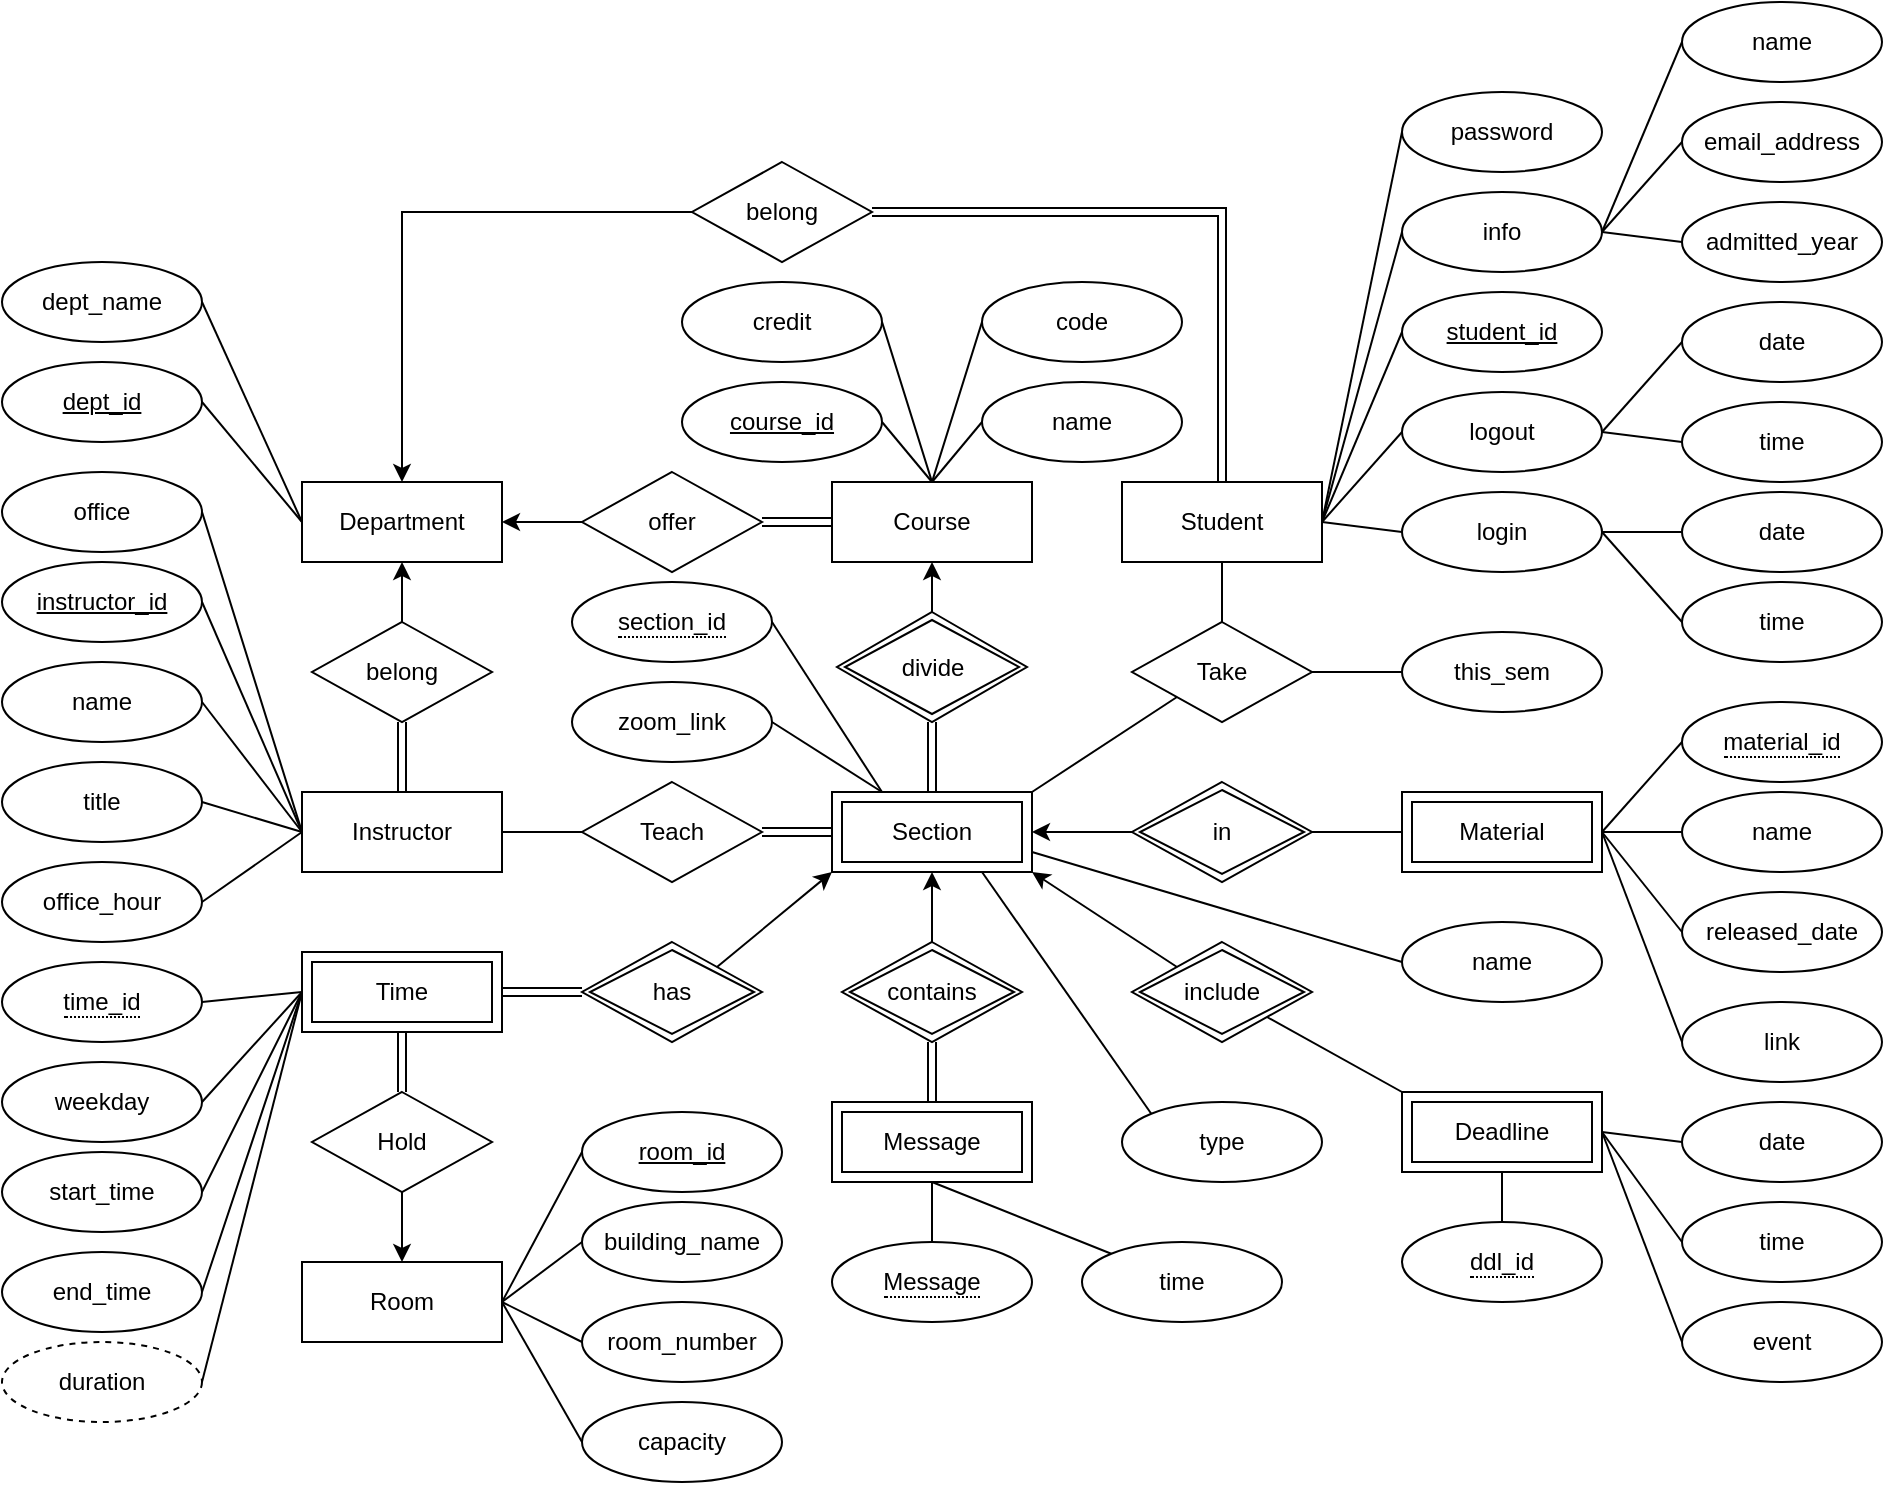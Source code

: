 <mxfile version="14.6.1" type="device"><diagram id="R2lEEEUBdFMjLlhIrx00" name="Page-1"><mxGraphModel dx="906" dy="629" grid="1" gridSize="10" guides="1" tooltips="1" connect="1" arrows="1" fold="1" page="1" pageScale="1" pageWidth="1100" pageHeight="850" math="0" shadow="0" extFonts="Permanent Marker^https://fonts.googleapis.com/css?family=Permanent+Marker"><root><mxCell id="0"/><mxCell id="1" parent="0"/><mxCell id="7MysVEelJcRBZFn762cm-53" style="edgeStyle=orthogonalEdgeStyle;rounded=0;orthogonalLoop=1;jettySize=auto;html=1;exitX=0.5;exitY=1;exitDx=0;exitDy=0;entryX=0.5;entryY=0;entryDx=0;entryDy=0;endArrow=none;endFill=0;" parent="1" source="7MysVEelJcRBZFn762cm-15" target="7MysVEelJcRBZFn762cm-19" edge="1"><mxGeometry relative="1" as="geometry"/></mxCell><mxCell id="7MysVEelJcRBZFn762cm-70" style="edgeStyle=none;rounded=0;orthogonalLoop=1;jettySize=auto;html=1;exitX=1;exitY=0.5;exitDx=0;exitDy=0;entryX=0;entryY=0.5;entryDx=0;entryDy=0;startArrow=none;startFill=0;endArrow=none;endFill=0;" parent="1" source="7MysVEelJcRBZFn762cm-15" target="7MysVEelJcRBZFn762cm-64" edge="1"><mxGeometry relative="1" as="geometry"/></mxCell><mxCell id="7MysVEelJcRBZFn762cm-71" style="edgeStyle=none;rounded=0;orthogonalLoop=1;jettySize=auto;html=1;exitX=1;exitY=0.5;exitDx=0;exitDy=0;entryX=0;entryY=0.5;entryDx=0;entryDy=0;startArrow=none;startFill=0;endArrow=none;endFill=0;" parent="1" source="7MysVEelJcRBZFn762cm-15" target="7MysVEelJcRBZFn762cm-17" edge="1"><mxGeometry relative="1" as="geometry"/></mxCell><mxCell id="7MysVEelJcRBZFn762cm-72" style="edgeStyle=none;rounded=0;orthogonalLoop=1;jettySize=auto;html=1;exitX=1;exitY=0.5;exitDx=0;exitDy=0;entryX=0;entryY=0.5;entryDx=0;entryDy=0;startArrow=none;startFill=0;endArrow=none;endFill=0;" parent="1" source="7MysVEelJcRBZFn762cm-15" target="7MysVEelJcRBZFn762cm-18" edge="1"><mxGeometry relative="1" as="geometry"/></mxCell><mxCell id="toVMQNzatTUNZnpFQqYr-51" style="edgeStyle=orthogonalEdgeStyle;shape=link;rounded=0;orthogonalLoop=1;jettySize=auto;html=1;exitX=0.5;exitY=0;exitDx=0;exitDy=0;entryX=1;entryY=0.5;entryDx=0;entryDy=0;startArrow=none;startFill=0;endArrow=none;endFill=0;" parent="1" source="7MysVEelJcRBZFn762cm-15" target="toVMQNzatTUNZnpFQqYr-50" edge="1"><mxGeometry relative="1" as="geometry"/></mxCell><mxCell id="5e4cyXXRu63zVLdQ4obo-5" style="edgeStyle=none;rounded=0;orthogonalLoop=1;jettySize=auto;html=1;exitX=1;exitY=0.5;exitDx=0;exitDy=0;entryX=0;entryY=0.5;entryDx=0;entryDy=0;endArrow=none;endFill=0;" parent="1" source="7MysVEelJcRBZFn762cm-15" target="5e4cyXXRu63zVLdQ4obo-4" edge="1"><mxGeometry relative="1" as="geometry"/></mxCell><mxCell id="7MysVEelJcRBZFn762cm-15" value="Student" style="whiteSpace=wrap;html=1;align=center;" parent="1" vertex="1"><mxGeometry x="630" y="280" width="100" height="40" as="geometry"/></mxCell><mxCell id="7MysVEelJcRBZFn762cm-68" style="edgeStyle=none;rounded=0;orthogonalLoop=1;jettySize=auto;html=1;exitX=0;exitY=0.5;exitDx=0;exitDy=0;entryX=1;entryY=0.5;entryDx=0;entryDy=0;startArrow=none;startFill=0;endArrow=none;endFill=0;" parent="1" source="7MysVEelJcRBZFn762cm-16" target="7MysVEelJcRBZFn762cm-15" edge="1"><mxGeometry relative="1" as="geometry"/></mxCell><mxCell id="7MysVEelJcRBZFn762cm-16" value="student_id" style="ellipse;whiteSpace=wrap;html=1;align=center;fontStyle=4;" parent="1" vertex="1"><mxGeometry x="770" y="185" width="100" height="40" as="geometry"/></mxCell><mxCell id="iEOnv2EW130FYtd6T5oT-13" style="edgeStyle=none;rounded=0;orthogonalLoop=1;jettySize=auto;html=1;exitX=1;exitY=0.5;exitDx=0;exitDy=0;entryX=0;entryY=0.5;entryDx=0;entryDy=0;startArrow=none;startFill=0;endArrow=none;endFill=0;" parent="1" source="7MysVEelJcRBZFn762cm-17" target="iEOnv2EW130FYtd6T5oT-10" edge="1"><mxGeometry relative="1" as="geometry"/></mxCell><mxCell id="7MysVEelJcRBZFn762cm-17" value="logout" style="ellipse;whiteSpace=wrap;html=1;align=center;" parent="1" vertex="1"><mxGeometry x="770" y="235" width="100" height="40" as="geometry"/></mxCell><mxCell id="iEOnv2EW130FYtd6T5oT-18" style="edgeStyle=none;rounded=0;orthogonalLoop=1;jettySize=auto;html=1;exitX=1;exitY=0.5;exitDx=0;exitDy=0;entryX=0;entryY=0.5;entryDx=0;entryDy=0;startArrow=none;startFill=0;endArrow=none;endFill=0;" parent="1" source="7MysVEelJcRBZFn762cm-18" target="iEOnv2EW130FYtd6T5oT-15" edge="1"><mxGeometry relative="1" as="geometry"/></mxCell><mxCell id="7MysVEelJcRBZFn762cm-18" value="login" style="ellipse;whiteSpace=wrap;html=1;align=center;" parent="1" vertex="1"><mxGeometry x="770" y="285" width="100" height="40" as="geometry"/></mxCell><mxCell id="7MysVEelJcRBZFn762cm-54" style="rounded=0;orthogonalLoop=1;jettySize=auto;html=1;exitX=0;exitY=1;exitDx=0;exitDy=0;entryX=1;entryY=0;entryDx=0;entryDy=0;endArrow=none;endFill=0;" parent="1" source="7MysVEelJcRBZFn762cm-19" target="7MysVEelJcRBZFn762cm-22" edge="1"><mxGeometry relative="1" as="geometry"/></mxCell><mxCell id="OVSl1qCVqjzk5cviT7HF-8" style="edgeStyle=none;rounded=0;orthogonalLoop=1;jettySize=auto;html=1;exitX=1;exitY=0.5;exitDx=0;exitDy=0;entryX=0;entryY=0.5;entryDx=0;entryDy=0;endArrow=none;endFill=0;" parent="1" source="7MysVEelJcRBZFn762cm-19" target="OVSl1qCVqjzk5cviT7HF-6" edge="1"><mxGeometry relative="1" as="geometry"/></mxCell><mxCell id="7MysVEelJcRBZFn762cm-19" value="Take" style="shape=rhombus;perimeter=rhombusPerimeter;whiteSpace=wrap;html=1;align=center;" parent="1" vertex="1"><mxGeometry x="635" y="350" width="90" height="50" as="geometry"/></mxCell><mxCell id="toVMQNzatTUNZnpFQqYr-39" style="edgeStyle=none;rounded=0;orthogonalLoop=1;jettySize=auto;html=1;exitX=0;exitY=0.5;exitDx=0;exitDy=0;entryX=1;entryY=0.5;entryDx=0;entryDy=0;startArrow=none;startFill=0;endArrow=none;endFill=0;" parent="1" source="7MysVEelJcRBZFn762cm-20" target="7MysVEelJcRBZFn762cm-21" edge="1"><mxGeometry relative="1" as="geometry"/></mxCell><mxCell id="7MysVEelJcRBZFn762cm-20" value="Teach" style="shape=rhombus;perimeter=rhombusPerimeter;whiteSpace=wrap;html=1;align=center;" parent="1" vertex="1"><mxGeometry x="360" y="430" width="90" height="50" as="geometry"/></mxCell><mxCell id="7MysVEelJcRBZFn762cm-147" style="edgeStyle=none;rounded=0;orthogonalLoop=1;jettySize=auto;html=1;exitX=0;exitY=0.5;exitDx=0;exitDy=0;entryX=1;entryY=0.5;entryDx=0;entryDy=0;startArrow=none;startFill=0;endArrow=none;endFill=0;" parent="1" source="7MysVEelJcRBZFn762cm-21" target="7MysVEelJcRBZFn762cm-133" edge="1"><mxGeometry relative="1" as="geometry"/></mxCell><mxCell id="7MysVEelJcRBZFn762cm-148" style="edgeStyle=none;rounded=0;orthogonalLoop=1;jettySize=auto;html=1;exitX=0;exitY=0.5;exitDx=0;exitDy=0;entryX=1;entryY=0.5;entryDx=0;entryDy=0;startArrow=none;startFill=0;endArrow=none;endFill=0;" parent="1" source="7MysVEelJcRBZFn762cm-21" target="7MysVEelJcRBZFn762cm-134" edge="1"><mxGeometry relative="1" as="geometry"/></mxCell><mxCell id="toVMQNzatTUNZnpFQqYr-11" style="edgeStyle=none;rounded=0;orthogonalLoop=1;jettySize=auto;html=1;exitX=0;exitY=0.5;exitDx=0;exitDy=0;entryX=1;entryY=0.5;entryDx=0;entryDy=0;endArrow=none;endFill=0;" parent="1" source="7MysVEelJcRBZFn762cm-21" target="toVMQNzatTUNZnpFQqYr-2" edge="1"><mxGeometry relative="1" as="geometry"/></mxCell><mxCell id="toVMQNzatTUNZnpFQqYr-47" style="edgeStyle=none;rounded=0;orthogonalLoop=1;jettySize=auto;html=1;exitX=0.5;exitY=0;exitDx=0;exitDy=0;entryX=0.5;entryY=1;entryDx=0;entryDy=0;startArrow=none;startFill=0;endArrow=none;endFill=0;shape=link;" parent="1" source="7MysVEelJcRBZFn762cm-21" target="toVMQNzatTUNZnpFQqYr-45" edge="1"><mxGeometry relative="1" as="geometry"/></mxCell><mxCell id="7MysVEelJcRBZFn762cm-21" value="Instructor" style="whiteSpace=wrap;html=1;align=center;" parent="1" vertex="1"><mxGeometry x="220" y="435" width="100" height="40" as="geometry"/></mxCell><mxCell id="7MysVEelJcRBZFn762cm-159" style="edgeStyle=none;rounded=0;orthogonalLoop=1;jettySize=auto;html=1;exitX=1;exitY=0.5;exitDx=0;exitDy=0;entryX=0;entryY=0.5;entryDx=0;entryDy=0;startArrow=classic;startFill=1;endArrow=none;endFill=0;" parent="1" source="7MysVEelJcRBZFn762cm-22" target="7MysVEelJcRBZFn762cm-87" edge="1"><mxGeometry relative="1" as="geometry"/></mxCell><mxCell id="toVMQNzatTUNZnpFQqYr-38" style="edgeStyle=none;rounded=0;orthogonalLoop=1;jettySize=auto;html=1;exitX=0;exitY=0.5;exitDx=0;exitDy=0;entryX=1;entryY=0.5;entryDx=0;entryDy=0;startArrow=none;startFill=0;endArrow=none;endFill=0;shape=link;" parent="1" source="7MysVEelJcRBZFn762cm-22" target="7MysVEelJcRBZFn762cm-20" edge="1"><mxGeometry relative="1" as="geometry"/></mxCell><mxCell id="iEOnv2EW130FYtd6T5oT-4" style="rounded=0;orthogonalLoop=1;jettySize=auto;html=1;exitX=1;exitY=1;exitDx=0;exitDy=0;entryX=0;entryY=0;entryDx=0;entryDy=0;startArrow=classic;startFill=1;endArrow=none;endFill=0;" parent="1" source="7MysVEelJcRBZFn762cm-22" target="iEOnv2EW130FYtd6T5oT-2" edge="1"><mxGeometry relative="1" as="geometry"/></mxCell><mxCell id="iEOnv2EW130FYtd6T5oT-6" style="edgeStyle=none;rounded=0;orthogonalLoop=1;jettySize=auto;html=1;exitX=0.75;exitY=1;exitDx=0;exitDy=0;entryX=0;entryY=0;entryDx=0;entryDy=0;startArrow=none;startFill=0;endArrow=none;endFill=0;" parent="1" source="7MysVEelJcRBZFn762cm-22" target="7MysVEelJcRBZFn762cm-176" edge="1"><mxGeometry relative="1" as="geometry"/></mxCell><mxCell id="iEOnv2EW130FYtd6T5oT-7" style="edgeStyle=none;rounded=0;orthogonalLoop=1;jettySize=auto;html=1;exitX=0.25;exitY=0;exitDx=0;exitDy=0;entryX=1;entryY=0.5;entryDx=0;entryDy=0;startArrow=none;startFill=0;endArrow=none;endFill=0;" parent="1" source="7MysVEelJcRBZFn762cm-22" target="toVMQNzatTUNZnpFQqYr-16" edge="1"><mxGeometry relative="1" as="geometry"/></mxCell><mxCell id="iEOnv2EW130FYtd6T5oT-8" style="edgeStyle=none;rounded=0;orthogonalLoop=1;jettySize=auto;html=1;exitX=0.25;exitY=0;exitDx=0;exitDy=0;entryX=1;entryY=0.5;entryDx=0;entryDy=0;startArrow=none;startFill=0;endArrow=none;endFill=0;" parent="1" source="7MysVEelJcRBZFn762cm-22" target="7MysVEelJcRBZFn762cm-168" edge="1"><mxGeometry relative="1" as="geometry"/></mxCell><mxCell id="duxMtH57XefehYTwig_s-2" style="rounded=0;orthogonalLoop=1;jettySize=auto;html=1;exitX=1;exitY=0.75;exitDx=0;exitDy=0;entryX=0;entryY=0.5;entryDx=0;entryDy=0;endArrow=none;endFill=0;" edge="1" parent="1" source="7MysVEelJcRBZFn762cm-22" target="duxMtH57XefehYTwig_s-1"><mxGeometry relative="1" as="geometry"/></mxCell><mxCell id="7MysVEelJcRBZFn762cm-22" value="Section" style="shape=ext;margin=3;double=1;whiteSpace=wrap;html=1;align=center;" parent="1" vertex="1"><mxGeometry x="485" y="435" width="100" height="40" as="geometry"/></mxCell><mxCell id="toVMQNzatTUNZnpFQqYr-29" style="edgeStyle=none;rounded=0;orthogonalLoop=1;jettySize=auto;html=1;exitX=0.5;exitY=1;exitDx=0;exitDy=0;entryX=0.5;entryY=0;entryDx=0;entryDy=0;startArrow=none;startFill=0;endArrow=classic;endFill=1;" parent="1" source="7MysVEelJcRBZFn762cm-26" target="7MysVEelJcRBZFn762cm-28" edge="1"><mxGeometry relative="1" as="geometry"/></mxCell><mxCell id="7MysVEelJcRBZFn762cm-26" value="Hold" style="shape=rhombus;perimeter=rhombusPerimeter;whiteSpace=wrap;html=1;align=center;" parent="1" vertex="1"><mxGeometry x="225" y="585" width="90" height="50" as="geometry"/></mxCell><mxCell id="toVMQNzatTUNZnpFQqYr-61" style="edgeStyle=none;rounded=0;orthogonalLoop=1;jettySize=auto;html=1;exitX=1;exitY=0.5;exitDx=0;exitDy=0;entryX=0;entryY=0.5;entryDx=0;entryDy=0;startArrow=none;startFill=0;endArrow=none;endFill=0;" parent="1" source="7MysVEelJcRBZFn762cm-28" target="7MysVEelJcRBZFn762cm-145" edge="1"><mxGeometry relative="1" as="geometry"/></mxCell><mxCell id="OVSl1qCVqjzk5cviT7HF-4" style="rounded=0;orthogonalLoop=1;jettySize=auto;html=1;exitX=1;exitY=0.5;exitDx=0;exitDy=0;entryX=0;entryY=0.5;entryDx=0;entryDy=0;endArrow=none;endFill=0;" parent="1" source="7MysVEelJcRBZFn762cm-28" target="OVSl1qCVqjzk5cviT7HF-2" edge="1"><mxGeometry relative="1" as="geometry"/></mxCell><mxCell id="OVSl1qCVqjzk5cviT7HF-5" style="edgeStyle=none;rounded=0;orthogonalLoop=1;jettySize=auto;html=1;exitX=1;exitY=0.5;exitDx=0;exitDy=0;entryX=0;entryY=0.5;entryDx=0;entryDy=0;endArrow=none;endFill=0;" parent="1" source="7MysVEelJcRBZFn762cm-28" target="OVSl1qCVqjzk5cviT7HF-3" edge="1"><mxGeometry relative="1" as="geometry"/></mxCell><mxCell id="7MysVEelJcRBZFn762cm-28" value="Room" style="whiteSpace=wrap;html=1;align=center;" parent="1" vertex="1"><mxGeometry x="220" y="670" width="100" height="40" as="geometry"/></mxCell><mxCell id="7MysVEelJcRBZFn762cm-156" style="edgeStyle=none;rounded=0;orthogonalLoop=1;jettySize=auto;html=1;exitX=1;exitY=0.5;exitDx=0;exitDy=0;entryX=0;entryY=0.5;entryDx=0;entryDy=0;startArrow=none;startFill=0;endArrow=none;endFill=0;" parent="1" source="7MysVEelJcRBZFn762cm-29" target="7MysVEelJcRBZFn762cm-100" edge="1"><mxGeometry relative="1" as="geometry"/></mxCell><mxCell id="7MysVEelJcRBZFn762cm-157" style="edgeStyle=none;rounded=0;orthogonalLoop=1;jettySize=auto;html=1;exitX=1;exitY=0.5;exitDx=0;exitDy=0;entryX=0;entryY=0.5;entryDx=0;entryDy=0;startArrow=none;startFill=0;endArrow=none;endFill=0;" parent="1" source="7MysVEelJcRBZFn762cm-29" target="7MysVEelJcRBZFn762cm-102" edge="1"><mxGeometry relative="1" as="geometry"/></mxCell><mxCell id="7MysVEelJcRBZFn762cm-158" style="edgeStyle=none;rounded=0;orthogonalLoop=1;jettySize=auto;html=1;exitX=1;exitY=0.5;exitDx=0;exitDy=0;entryX=0;entryY=0.5;entryDx=0;entryDy=0;startArrow=none;startFill=0;endArrow=none;endFill=0;" parent="1" source="7MysVEelJcRBZFn762cm-29" target="7MysVEelJcRBZFn762cm-101" edge="1"><mxGeometry relative="1" as="geometry"/></mxCell><mxCell id="7MysVEelJcRBZFn762cm-29" value="Material" style="shape=ext;margin=3;double=1;whiteSpace=wrap;html=1;align=center;" parent="1" vertex="1"><mxGeometry x="770" y="435" width="100" height="40" as="geometry"/></mxCell><mxCell id="7MysVEelJcRBZFn762cm-35" style="edgeStyle=elbowEdgeStyle;rounded=0;orthogonalLoop=1;jettySize=auto;elbow=vertical;html=1;exitX=0.75;exitY=1;exitDx=0;exitDy=0;endArrow=none;endFill=0;" parent="1" edge="1"><mxGeometry relative="1" as="geometry"><mxPoint x="145" y="430" as="sourcePoint"/><mxPoint x="145" y="430" as="targetPoint"/></mxGeometry></mxCell><mxCell id="7MysVEelJcRBZFn762cm-79" style="edgeStyle=none;rounded=0;orthogonalLoop=1;jettySize=auto;html=1;exitX=1;exitY=0.5;exitDx=0;exitDy=0;entryX=0;entryY=0.5;entryDx=0;entryDy=0;startArrow=none;startFill=0;endArrow=none;endFill=0;" parent="1" source="7MysVEelJcRBZFn762cm-64" target="7MysVEelJcRBZFn762cm-78" edge="1"><mxGeometry relative="1" as="geometry"/></mxCell><mxCell id="7MysVEelJcRBZFn762cm-89" style="edgeStyle=none;rounded=0;orthogonalLoop=1;jettySize=auto;html=1;exitX=1;exitY=0.5;exitDx=0;exitDy=0;entryX=0;entryY=0.5;entryDx=0;entryDy=0;startArrow=none;startFill=0;endArrow=none;endFill=0;" parent="1" source="7MysVEelJcRBZFn762cm-64" target="7MysVEelJcRBZFn762cm-75" edge="1"><mxGeometry relative="1" as="geometry"/></mxCell><mxCell id="7MysVEelJcRBZFn762cm-64" value="info" style="ellipse;whiteSpace=wrap;html=1;align=center;" parent="1" vertex="1"><mxGeometry x="770" y="135" width="100" height="40" as="geometry"/></mxCell><mxCell id="7MysVEelJcRBZFn762cm-76" style="edgeStyle=none;rounded=0;orthogonalLoop=1;jettySize=auto;html=1;exitX=0;exitY=0.5;exitDx=0;exitDy=0;entryX=1;entryY=0.5;entryDx=0;entryDy=0;startArrow=none;startFill=0;endArrow=none;endFill=0;" parent="1" source="7MysVEelJcRBZFn762cm-74" target="7MysVEelJcRBZFn762cm-64" edge="1"><mxGeometry relative="1" as="geometry"/></mxCell><mxCell id="7MysVEelJcRBZFn762cm-74" value="name" style="ellipse;whiteSpace=wrap;html=1;align=center;" parent="1" vertex="1"><mxGeometry x="910" y="40" width="100" height="40" as="geometry"/></mxCell><mxCell id="7MysVEelJcRBZFn762cm-75" value="email_address" style="ellipse;whiteSpace=wrap;html=1;align=center;" parent="1" vertex="1"><mxGeometry x="910" y="90" width="100" height="40" as="geometry"/></mxCell><mxCell id="7MysVEelJcRBZFn762cm-78" value="admitted_year" style="ellipse;whiteSpace=wrap;html=1;align=center;" parent="1" vertex="1"><mxGeometry x="910" y="140" width="100" height="40" as="geometry"/></mxCell><mxCell id="7MysVEelJcRBZFn762cm-160" style="edgeStyle=none;rounded=0;orthogonalLoop=1;jettySize=auto;html=1;exitX=1;exitY=0.5;exitDx=0;exitDy=0;entryX=0;entryY=0.5;entryDx=0;entryDy=0;startArrow=none;startFill=0;endArrow=none;endFill=0;" parent="1" source="7MysVEelJcRBZFn762cm-87" target="7MysVEelJcRBZFn762cm-29" edge="1"><mxGeometry relative="1" as="geometry"/></mxCell><mxCell id="7MysVEelJcRBZFn762cm-87" value="in" style="shape=rhombus;double=1;perimeter=rhombusPerimeter;whiteSpace=wrap;html=1;align=center;" parent="1" vertex="1"><mxGeometry x="635" y="430" width="90" height="50" as="geometry"/></mxCell><mxCell id="7MysVEelJcRBZFn762cm-100" value="name" style="ellipse;whiteSpace=wrap;html=1;align=center;" parent="1" vertex="1"><mxGeometry x="910" y="435" width="100" height="40" as="geometry"/></mxCell><mxCell id="7MysVEelJcRBZFn762cm-101" value="link" style="ellipse;whiteSpace=wrap;html=1;align=center;" parent="1" vertex="1"><mxGeometry x="910" y="540" width="100" height="40" as="geometry"/></mxCell><mxCell id="7MysVEelJcRBZFn762cm-102" value="released_date" style="ellipse;whiteSpace=wrap;html=1;align=center;" parent="1" vertex="1"><mxGeometry x="910" y="485" width="100" height="40" as="geometry"/></mxCell><mxCell id="7MysVEelJcRBZFn762cm-129" style="edgeStyle=none;rounded=0;orthogonalLoop=1;jettySize=auto;html=1;exitX=0.5;exitY=0;exitDx=0;exitDy=0;entryX=0;entryY=0.5;entryDx=0;entryDy=0;startArrow=none;startFill=0;endArrow=none;endFill=0;" parent="1" source="7MysVEelJcRBZFn762cm-113" target="7MysVEelJcRBZFn762cm-125" edge="1"><mxGeometry relative="1" as="geometry"/></mxCell><mxCell id="toVMQNzatTUNZnpFQqYr-48" style="edgeStyle=none;shape=link;rounded=0;orthogonalLoop=1;jettySize=auto;html=1;exitX=0;exitY=0.5;exitDx=0;exitDy=0;entryX=1;entryY=0.5;entryDx=0;entryDy=0;startArrow=none;startFill=0;endArrow=none;endFill=0;" parent="1" source="7MysVEelJcRBZFn762cm-113" target="toVMQNzatTUNZnpFQqYr-42" edge="1"><mxGeometry relative="1" as="geometry"/></mxCell><mxCell id="5e4cyXXRu63zVLdQ4obo-3" style="rounded=0;orthogonalLoop=1;jettySize=auto;html=1;exitX=0.5;exitY=0;exitDx=0;exitDy=0;entryX=0;entryY=0.5;entryDx=0;entryDy=0;endArrow=none;endFill=0;" parent="1" source="7MysVEelJcRBZFn762cm-113" target="5e4cyXXRu63zVLdQ4obo-1" edge="1"><mxGeometry relative="1" as="geometry"/></mxCell><mxCell id="7MysVEelJcRBZFn762cm-113" value="Course" style="whiteSpace=wrap;html=1;align=center;" parent="1" vertex="1"><mxGeometry x="485" y="280" width="100" height="40" as="geometry"/></mxCell><mxCell id="7MysVEelJcRBZFn762cm-122" style="edgeStyle=none;rounded=0;orthogonalLoop=1;jettySize=auto;html=1;exitX=0.5;exitY=0;exitDx=0;exitDy=0;entryX=0.5;entryY=1;entryDx=0;entryDy=0;startArrow=none;startFill=0;endArrow=classic;endFill=1;" parent="1" source="7MysVEelJcRBZFn762cm-120" target="7MysVEelJcRBZFn762cm-113" edge="1"><mxGeometry relative="1" as="geometry"/></mxCell><mxCell id="7MysVEelJcRBZFn762cm-123" style="edgeStyle=none;shape=link;rounded=0;orthogonalLoop=1;jettySize=auto;html=1;exitX=0.5;exitY=1;exitDx=0;exitDy=0;entryX=0.5;entryY=0;entryDx=0;entryDy=0;startArrow=none;startFill=0;endArrow=none;endFill=0;" parent="1" source="7MysVEelJcRBZFn762cm-120" target="7MysVEelJcRBZFn762cm-22" edge="1"><mxGeometry relative="1" as="geometry"/></mxCell><mxCell id="7MysVEelJcRBZFn762cm-120" value="divide" style="shape=rhombus;double=1;perimeter=rhombusPerimeter;whiteSpace=wrap;html=1;align=center;" parent="1" vertex="1"><mxGeometry x="487.5" y="345" width="95" height="55" as="geometry"/></mxCell><mxCell id="7MysVEelJcRBZFn762cm-127" style="edgeStyle=none;rounded=0;orthogonalLoop=1;jettySize=auto;html=1;exitX=1;exitY=0.5;exitDx=0;exitDy=0;entryX=0.5;entryY=0;entryDx=0;entryDy=0;startArrow=none;startFill=0;endArrow=none;endFill=0;" parent="1" source="7MysVEelJcRBZFn762cm-124" target="7MysVEelJcRBZFn762cm-113" edge="1"><mxGeometry relative="1" as="geometry"/></mxCell><mxCell id="7MysVEelJcRBZFn762cm-124" value="course_id" style="ellipse;whiteSpace=wrap;html=1;align=center;fontStyle=4;" parent="1" vertex="1"><mxGeometry x="410" y="230" width="100" height="40" as="geometry"/></mxCell><mxCell id="7MysVEelJcRBZFn762cm-125" value="name" style="ellipse;whiteSpace=wrap;html=1;align=center;" parent="1" vertex="1"><mxGeometry x="560" y="230" width="100" height="40" as="geometry"/></mxCell><mxCell id="7MysVEelJcRBZFn762cm-128" style="edgeStyle=none;rounded=0;orthogonalLoop=1;jettySize=auto;html=1;exitX=1;exitY=0.5;exitDx=0;exitDy=0;entryX=0.5;entryY=0;entryDx=0;entryDy=0;startArrow=none;startFill=0;endArrow=none;endFill=0;" parent="1" source="7MysVEelJcRBZFn762cm-126" target="7MysVEelJcRBZFn762cm-113" edge="1"><mxGeometry relative="1" as="geometry"/></mxCell><mxCell id="7MysVEelJcRBZFn762cm-126" value="credit" style="ellipse;whiteSpace=wrap;html=1;align=center;" parent="1" vertex="1"><mxGeometry x="410" y="180" width="100" height="40" as="geometry"/></mxCell><mxCell id="7MysVEelJcRBZFn762cm-146" style="edgeStyle=none;rounded=0;orthogonalLoop=1;jettySize=auto;html=1;exitX=1;exitY=0.5;exitDx=0;exitDy=0;entryX=0;entryY=0.5;entryDx=0;entryDy=0;startArrow=none;startFill=0;endArrow=none;endFill=0;" parent="1" source="7MysVEelJcRBZFn762cm-132" target="7MysVEelJcRBZFn762cm-21" edge="1"><mxGeometry relative="1" as="geometry"/></mxCell><mxCell id="7MysVEelJcRBZFn762cm-132" value="instructor_id" style="ellipse;whiteSpace=wrap;html=1;align=center;fontStyle=4;" parent="1" vertex="1"><mxGeometry x="70" y="320" width="100" height="40" as="geometry"/></mxCell><mxCell id="7MysVEelJcRBZFn762cm-133" value="name" style="ellipse;whiteSpace=wrap;html=1;align=center;" parent="1" vertex="1"><mxGeometry x="70" y="370" width="100" height="40" as="geometry"/></mxCell><mxCell id="7MysVEelJcRBZFn762cm-134" value="office_hour" style="ellipse;whiteSpace=wrap;html=1;align=center;" parent="1" vertex="1"><mxGeometry x="70" y="470" width="100" height="40" as="geometry"/></mxCell><mxCell id="toVMQNzatTUNZnpFQqYr-59" style="edgeStyle=none;rounded=0;orthogonalLoop=1;jettySize=auto;html=1;exitX=0;exitY=0.5;exitDx=0;exitDy=0;entryX=1;entryY=0.5;entryDx=0;entryDy=0;startArrow=none;startFill=0;endArrow=none;endFill=0;" parent="1" source="7MysVEelJcRBZFn762cm-138" target="7MysVEelJcRBZFn762cm-28" edge="1"><mxGeometry relative="1" as="geometry"/></mxCell><mxCell id="7MysVEelJcRBZFn762cm-138" value="capacity" style="ellipse;whiteSpace=wrap;html=1;align=center;" parent="1" vertex="1"><mxGeometry x="360" y="740" width="100" height="40" as="geometry"/></mxCell><mxCell id="7MysVEelJcRBZFn762cm-145" value="room_id" style="ellipse;whiteSpace=wrap;html=1;align=center;fontStyle=4;" parent="1" vertex="1"><mxGeometry x="360" y="595" width="100" height="40" as="geometry"/></mxCell><mxCell id="7MysVEelJcRBZFn762cm-150" style="edgeStyle=none;rounded=0;orthogonalLoop=1;jettySize=auto;html=1;exitX=1;exitY=0.5;exitDx=0;exitDy=0;entryX=0;entryY=0.5;entryDx=0;entryDy=0;startArrow=none;startFill=0;endArrow=none;endFill=0;" parent="1" source="7MysVEelJcRBZFn762cm-149" target="7MysVEelJcRBZFn762cm-21" edge="1"><mxGeometry relative="1" as="geometry"/></mxCell><mxCell id="7MysVEelJcRBZFn762cm-149" value="title" style="ellipse;whiteSpace=wrap;html=1;align=center;" parent="1" vertex="1"><mxGeometry x="70" y="420" width="100" height="40" as="geometry"/></mxCell><mxCell id="7MysVEelJcRBZFn762cm-168" value="zoom_link" style="ellipse;whiteSpace=wrap;html=1;align=center;" parent="1" vertex="1"><mxGeometry x="355" y="380" width="100" height="40" as="geometry"/></mxCell><mxCell id="7MysVEelJcRBZFn762cm-175" value="start_time" style="ellipse;whiteSpace=wrap;html=1;align=center;" parent="1" vertex="1"><mxGeometry x="70" y="615" width="100" height="40" as="geometry"/></mxCell><mxCell id="7MysVEelJcRBZFn762cm-176" value="type" style="ellipse;whiteSpace=wrap;html=1;align=center;" parent="1" vertex="1"><mxGeometry x="630" y="590" width="100" height="40" as="geometry"/></mxCell><mxCell id="7MysVEelJcRBZFn762cm-179" value="end_time" style="ellipse;whiteSpace=wrap;html=1;align=center;" parent="1" vertex="1"><mxGeometry x="70" y="665" width="100" height="40" as="geometry"/></mxCell><mxCell id="7MysVEelJcRBZFn762cm-181" value="duration" style="ellipse;whiteSpace=wrap;html=1;align=center;dashed=1;" parent="1" vertex="1"><mxGeometry x="70" y="710" width="100" height="40" as="geometry"/></mxCell><mxCell id="toVMQNzatTUNZnpFQqYr-2" value="office" style="ellipse;whiteSpace=wrap;html=1;align=center;" parent="1" vertex="1"><mxGeometry x="70" y="275" width="100" height="40" as="geometry"/></mxCell><mxCell id="toVMQNzatTUNZnpFQqYr-15" style="edgeStyle=none;rounded=0;orthogonalLoop=1;jettySize=auto;html=1;exitX=0;exitY=0.5;exitDx=0;exitDy=0;entryX=1;entryY=0.5;entryDx=0;entryDy=0;startArrow=none;startFill=0;endArrow=none;endFill=0;" parent="1" source="toVMQNzatTUNZnpFQqYr-14" target="7MysVEelJcRBZFn762cm-29" edge="1"><mxGeometry relative="1" as="geometry"/></mxCell><mxCell id="toVMQNzatTUNZnpFQqYr-14" value="&lt;span style=&quot;border-bottom: 1px dotted&quot;&gt;material_id&lt;/span&gt;" style="ellipse;whiteSpace=wrap;html=1;align=center;" parent="1" vertex="1"><mxGeometry x="910" y="390" width="100" height="40" as="geometry"/></mxCell><mxCell id="toVMQNzatTUNZnpFQqYr-24" style="edgeStyle=none;rounded=0;orthogonalLoop=1;jettySize=auto;html=1;exitX=0;exitY=0.5;exitDx=0;exitDy=0;entryX=1;entryY=0.5;entryDx=0;entryDy=0;startArrow=none;startFill=0;endArrow=none;endFill=0;" parent="1" source="toVMQNzatTUNZnpFQqYr-18" target="7MysVEelJcRBZFn762cm-175" edge="1"><mxGeometry relative="1" as="geometry"/></mxCell><mxCell id="toVMQNzatTUNZnpFQqYr-25" style="edgeStyle=none;rounded=0;orthogonalLoop=1;jettySize=auto;html=1;exitX=0;exitY=0.5;exitDx=0;exitDy=0;entryX=1;entryY=0.5;entryDx=0;entryDy=0;startArrow=none;startFill=0;endArrow=none;endFill=0;" parent="1" source="toVMQNzatTUNZnpFQqYr-18" target="toVMQNzatTUNZnpFQqYr-23" edge="1"><mxGeometry relative="1" as="geometry"/></mxCell><mxCell id="toVMQNzatTUNZnpFQqYr-26" style="edgeStyle=none;rounded=0;orthogonalLoop=1;jettySize=auto;html=1;exitX=0;exitY=0.5;exitDx=0;exitDy=0;entryX=1;entryY=0.5;entryDx=0;entryDy=0;startArrow=none;startFill=0;endArrow=none;endFill=0;" parent="1" source="toVMQNzatTUNZnpFQqYr-18" target="7MysVEelJcRBZFn762cm-179" edge="1"><mxGeometry relative="1" as="geometry"/></mxCell><mxCell id="toVMQNzatTUNZnpFQqYr-27" style="edgeStyle=none;rounded=0;orthogonalLoop=1;jettySize=auto;html=1;exitX=0;exitY=0.5;exitDx=0;exitDy=0;entryX=1;entryY=0.5;entryDx=0;entryDy=0;startArrow=none;startFill=0;endArrow=none;endFill=0;" parent="1" source="toVMQNzatTUNZnpFQqYr-18" target="7MysVEelJcRBZFn762cm-181" edge="1"><mxGeometry relative="1" as="geometry"/></mxCell><mxCell id="toVMQNzatTUNZnpFQqYr-28" style="edgeStyle=none;rounded=0;orthogonalLoop=1;jettySize=auto;html=1;exitX=0.5;exitY=1;exitDx=0;exitDy=0;entryX=0.5;entryY=0;entryDx=0;entryDy=0;startArrow=none;startFill=0;endArrow=none;endFill=0;shape=link;" parent="1" source="toVMQNzatTUNZnpFQqYr-18" target="7MysVEelJcRBZFn762cm-26" edge="1"><mxGeometry relative="1" as="geometry"/></mxCell><mxCell id="toVMQNzatTUNZnpFQqYr-37" style="edgeStyle=none;rounded=0;orthogonalLoop=1;jettySize=auto;html=1;exitX=0;exitY=0.5;exitDx=0;exitDy=0;entryX=1;entryY=0.5;entryDx=0;entryDy=0;startArrow=none;startFill=0;endArrow=none;endFill=0;" parent="1" source="toVMQNzatTUNZnpFQqYr-18" target="toVMQNzatTUNZnpFQqYr-36" edge="1"><mxGeometry relative="1" as="geometry"/></mxCell><mxCell id="toVMQNzatTUNZnpFQqYr-18" value="Time" style="shape=ext;margin=3;double=1;whiteSpace=wrap;html=1;align=center;" parent="1" vertex="1"><mxGeometry x="220" y="515" width="100" height="40" as="geometry"/></mxCell><mxCell id="toVMQNzatTUNZnpFQqYr-40" style="edgeStyle=none;rounded=0;orthogonalLoop=1;jettySize=auto;html=1;exitX=1;exitY=0;exitDx=0;exitDy=0;entryX=0;entryY=1;entryDx=0;entryDy=0;startArrow=none;startFill=0;endArrow=classic;endFill=1;" parent="1" source="toVMQNzatTUNZnpFQqYr-19" target="7MysVEelJcRBZFn762cm-22" edge="1"><mxGeometry relative="1" as="geometry"/></mxCell><mxCell id="toVMQNzatTUNZnpFQqYr-53" style="edgeStyle=orthogonalEdgeStyle;rounded=0;orthogonalLoop=1;jettySize=auto;html=1;exitX=0;exitY=0.5;exitDx=0;exitDy=0;entryX=1;entryY=0.5;entryDx=0;entryDy=0;startArrow=none;startFill=0;endArrow=none;endFill=0;shape=link;" parent="1" source="toVMQNzatTUNZnpFQqYr-19" target="toVMQNzatTUNZnpFQqYr-18" edge="1"><mxGeometry relative="1" as="geometry"/></mxCell><mxCell id="toVMQNzatTUNZnpFQqYr-19" value="has" style="shape=rhombus;double=1;perimeter=rhombusPerimeter;whiteSpace=wrap;html=1;align=center;" parent="1" vertex="1"><mxGeometry x="360" y="510" width="90" height="50" as="geometry"/></mxCell><mxCell id="toVMQNzatTUNZnpFQqYr-23" value="&lt;span style=&quot;border-bottom: 1px dotted&quot;&gt;time_id&lt;/span&gt;" style="ellipse;whiteSpace=wrap;html=1;align=center;" parent="1" vertex="1"><mxGeometry x="70" y="520" width="100" height="40" as="geometry"/></mxCell><mxCell id="toVMQNzatTUNZnpFQqYr-36" value="weekday" style="ellipse;whiteSpace=wrap;html=1;align=center;" parent="1" vertex="1"><mxGeometry x="70" y="570" width="100" height="40" as="geometry"/></mxCell><mxCell id="toVMQNzatTUNZnpFQqYr-74" style="edgeStyle=none;rounded=0;orthogonalLoop=1;jettySize=auto;html=1;exitX=0;exitY=0.5;exitDx=0;exitDy=0;entryX=1;entryY=0.5;entryDx=0;entryDy=0;startArrow=none;startFill=0;endArrow=none;endFill=0;" parent="1" source="toVMQNzatTUNZnpFQqYr-41" target="toVMQNzatTUNZnpFQqYr-72" edge="1"><mxGeometry relative="1" as="geometry"/></mxCell><mxCell id="toVMQNzatTUNZnpFQqYr-41" value="Department" style="whiteSpace=wrap;html=1;align=center;" parent="1" vertex="1"><mxGeometry x="220" y="280" width="100" height="40" as="geometry"/></mxCell><mxCell id="toVMQNzatTUNZnpFQqYr-44" style="edgeStyle=none;rounded=0;orthogonalLoop=1;jettySize=auto;html=1;exitX=0;exitY=0.5;exitDx=0;exitDy=0;entryX=1;entryY=0.5;entryDx=0;entryDy=0;startArrow=none;startFill=0;endArrow=classic;endFill=1;" parent="1" source="toVMQNzatTUNZnpFQqYr-42" target="toVMQNzatTUNZnpFQqYr-41" edge="1"><mxGeometry relative="1" as="geometry"/></mxCell><mxCell id="toVMQNzatTUNZnpFQqYr-42" value="offer" style="shape=rhombus;perimeter=rhombusPerimeter;whiteSpace=wrap;html=1;align=center;" parent="1" vertex="1"><mxGeometry x="360" y="275" width="90" height="50" as="geometry"/></mxCell><mxCell id="toVMQNzatTUNZnpFQqYr-46" style="edgeStyle=none;rounded=0;orthogonalLoop=1;jettySize=auto;html=1;exitX=0.5;exitY=0;exitDx=0;exitDy=0;entryX=0.5;entryY=1;entryDx=0;entryDy=0;startArrow=none;startFill=0;endArrow=classic;endFill=1;" parent="1" source="toVMQNzatTUNZnpFQqYr-45" target="toVMQNzatTUNZnpFQqYr-41" edge="1"><mxGeometry relative="1" as="geometry"/></mxCell><mxCell id="toVMQNzatTUNZnpFQqYr-45" value="belong" style="shape=rhombus;perimeter=rhombusPerimeter;whiteSpace=wrap;html=1;align=center;" parent="1" vertex="1"><mxGeometry x="225" y="350" width="90" height="50" as="geometry"/></mxCell><mxCell id="toVMQNzatTUNZnpFQqYr-52" style="edgeStyle=orthogonalEdgeStyle;rounded=0;orthogonalLoop=1;jettySize=auto;html=1;exitX=0;exitY=0.5;exitDx=0;exitDy=0;entryX=0.5;entryY=0;entryDx=0;entryDy=0;startArrow=none;startFill=0;endArrow=classic;endFill=1;" parent="1" source="toVMQNzatTUNZnpFQqYr-50" target="toVMQNzatTUNZnpFQqYr-41" edge="1"><mxGeometry relative="1" as="geometry"/></mxCell><mxCell id="toVMQNzatTUNZnpFQqYr-50" value="belong" style="shape=rhombus;perimeter=rhombusPerimeter;whiteSpace=wrap;html=1;align=center;" parent="1" vertex="1"><mxGeometry x="415" y="120" width="90" height="50" as="geometry"/></mxCell><mxCell id="toVMQNzatTUNZnpFQqYr-16" value="&lt;span style=&quot;border-bottom: 1px dotted&quot;&gt;section_id&lt;/span&gt;" style="ellipse;whiteSpace=wrap;html=1;align=center;" parent="1" vertex="1"><mxGeometry x="355" y="330" width="100" height="40" as="geometry"/></mxCell><mxCell id="toVMQNzatTUNZnpFQqYr-73" style="edgeStyle=none;rounded=0;orthogonalLoop=1;jettySize=auto;html=1;exitX=1;exitY=0.5;exitDx=0;exitDy=0;entryX=0;entryY=0.5;entryDx=0;entryDy=0;startArrow=none;startFill=0;endArrow=none;endFill=0;" parent="1" source="toVMQNzatTUNZnpFQqYr-71" target="toVMQNzatTUNZnpFQqYr-41" edge="1"><mxGeometry relative="1" as="geometry"/></mxCell><mxCell id="toVMQNzatTUNZnpFQqYr-71" value="dept_name" style="ellipse;whiteSpace=wrap;html=1;align=center;" parent="1" vertex="1"><mxGeometry x="70" y="170" width="100" height="40" as="geometry"/></mxCell><mxCell id="toVMQNzatTUNZnpFQqYr-72" value="dept_id" style="ellipse;whiteSpace=wrap;html=1;align=center;fontStyle=4;" parent="1" vertex="1"><mxGeometry x="70" y="220" width="100" height="40" as="geometry"/></mxCell><mxCell id="5e4cyXXRu63zVLdQ4obo-1" value="code" style="ellipse;whiteSpace=wrap;html=1;align=center;" parent="1" vertex="1"><mxGeometry x="560" y="180" width="100" height="40" as="geometry"/></mxCell><mxCell id="5e4cyXXRu63zVLdQ4obo-4" value="password" style="ellipse;whiteSpace=wrap;html=1;align=center;" parent="1" vertex="1"><mxGeometry x="770" y="85" width="100" height="40" as="geometry"/></mxCell><mxCell id="OVSl1qCVqjzk5cviT7HF-2" value="building_name" style="ellipse;whiteSpace=wrap;html=1;align=center;" parent="1" vertex="1"><mxGeometry x="360" y="640" width="100" height="40" as="geometry"/></mxCell><mxCell id="OVSl1qCVqjzk5cviT7HF-3" value="room_number" style="ellipse;whiteSpace=wrap;html=1;align=center;" parent="1" vertex="1"><mxGeometry x="360" y="690" width="100" height="40" as="geometry"/></mxCell><mxCell id="OVSl1qCVqjzk5cviT7HF-6" value="this_sem" style="ellipse;whiteSpace=wrap;html=1;align=center;" parent="1" vertex="1"><mxGeometry x="770" y="355" width="100" height="40" as="geometry"/></mxCell><mxCell id="Q29Z-tx-lBEB5DPc4UOU-2" style="edgeStyle=orthogonalEdgeStyle;rounded=0;orthogonalLoop=1;jettySize=auto;html=1;exitX=0.5;exitY=0;exitDx=0;exitDy=0;entryX=0.5;entryY=1;entryDx=0;entryDy=0;" parent="1" source="Q29Z-tx-lBEB5DPc4UOU-1" target="7MysVEelJcRBZFn762cm-22" edge="1"><mxGeometry relative="1" as="geometry"/></mxCell><mxCell id="Q29Z-tx-lBEB5DPc4UOU-1" value="contains" style="shape=rhombus;double=1;perimeter=rhombusPerimeter;whiteSpace=wrap;html=1;align=center;" parent="1" vertex="1"><mxGeometry x="490" y="510" width="90" height="50" as="geometry"/></mxCell><mxCell id="Q29Z-tx-lBEB5DPc4UOU-4" style="edgeStyle=orthogonalEdgeStyle;rounded=0;orthogonalLoop=1;jettySize=auto;html=1;exitX=0.5;exitY=0;exitDx=0;exitDy=0;entryX=0.5;entryY=1;entryDx=0;entryDy=0;endArrow=none;endFill=0;shape=link;" parent="1" source="Q29Z-tx-lBEB5DPc4UOU-3" target="Q29Z-tx-lBEB5DPc4UOU-1" edge="1"><mxGeometry relative="1" as="geometry"/></mxCell><mxCell id="Q29Z-tx-lBEB5DPc4UOU-8" style="rounded=0;orthogonalLoop=1;jettySize=auto;html=1;exitX=0.5;exitY=1;exitDx=0;exitDy=0;entryX=0;entryY=0;entryDx=0;entryDy=0;endArrow=none;endFill=0;" parent="1" source="Q29Z-tx-lBEB5DPc4UOU-3" target="Q29Z-tx-lBEB5DPc4UOU-6" edge="1"><mxGeometry relative="1" as="geometry"/></mxCell><mxCell id="duxMtH57XefehYTwig_s-4" style="edgeStyle=none;rounded=0;orthogonalLoop=1;jettySize=auto;html=1;exitX=0.5;exitY=1;exitDx=0;exitDy=0;entryX=0.5;entryY=0;entryDx=0;entryDy=0;endArrow=none;endFill=0;" edge="1" parent="1" source="Q29Z-tx-lBEB5DPc4UOU-3" target="duxMtH57XefehYTwig_s-3"><mxGeometry relative="1" as="geometry"/></mxCell><mxCell id="Q29Z-tx-lBEB5DPc4UOU-3" value="Message" style="shape=ext;margin=3;double=1;whiteSpace=wrap;html=1;align=center;" parent="1" vertex="1"><mxGeometry x="485" y="590" width="100" height="40" as="geometry"/></mxCell><mxCell id="Q29Z-tx-lBEB5DPc4UOU-6" value="time" style="ellipse;whiteSpace=wrap;html=1;align=center;" parent="1" vertex="1"><mxGeometry x="610" y="660" width="100" height="40" as="geometry"/></mxCell><mxCell id="iEOnv2EW130FYtd6T5oT-5" style="edgeStyle=none;rounded=0;orthogonalLoop=1;jettySize=auto;html=1;exitX=1;exitY=1;exitDx=0;exitDy=0;entryX=0;entryY=0;entryDx=0;entryDy=0;startArrow=none;startFill=0;endArrow=none;endFill=0;" parent="1" source="iEOnv2EW130FYtd6T5oT-2" target="iEOnv2EW130FYtd6T5oT-3" edge="1"><mxGeometry relative="1" as="geometry"/></mxCell><mxCell id="iEOnv2EW130FYtd6T5oT-2" value="include" style="shape=rhombus;double=1;perimeter=rhombusPerimeter;whiteSpace=wrap;html=1;align=center;" parent="1" vertex="1"><mxGeometry x="635" y="510" width="90" height="50" as="geometry"/></mxCell><mxCell id="iEOnv2EW130FYtd6T5oT-23" style="edgeStyle=none;rounded=0;orthogonalLoop=1;jettySize=auto;html=1;exitX=0.5;exitY=1;exitDx=0;exitDy=0;entryX=0.5;entryY=0;entryDx=0;entryDy=0;startArrow=none;startFill=0;endArrow=none;endFill=0;" parent="1" source="iEOnv2EW130FYtd6T5oT-3" target="iEOnv2EW130FYtd6T5oT-19" edge="1"><mxGeometry relative="1" as="geometry"/></mxCell><mxCell id="iEOnv2EW130FYtd6T5oT-24" style="edgeStyle=none;rounded=0;orthogonalLoop=1;jettySize=auto;html=1;exitX=1;exitY=0.5;exitDx=0;exitDy=0;entryX=0;entryY=0.5;entryDx=0;entryDy=0;startArrow=none;startFill=0;endArrow=none;endFill=0;" parent="1" source="iEOnv2EW130FYtd6T5oT-3" target="iEOnv2EW130FYtd6T5oT-20" edge="1"><mxGeometry relative="1" as="geometry"/></mxCell><mxCell id="iEOnv2EW130FYtd6T5oT-25" style="edgeStyle=none;rounded=0;orthogonalLoop=1;jettySize=auto;html=1;exitX=1;exitY=0.5;exitDx=0;exitDy=0;entryX=0;entryY=0.5;entryDx=0;entryDy=0;startArrow=none;startFill=0;endArrow=none;endFill=0;" parent="1" source="iEOnv2EW130FYtd6T5oT-3" target="iEOnv2EW130FYtd6T5oT-21" edge="1"><mxGeometry relative="1" as="geometry"/></mxCell><mxCell id="iEOnv2EW130FYtd6T5oT-26" style="edgeStyle=none;rounded=0;orthogonalLoop=1;jettySize=auto;html=1;exitX=1;exitY=0.5;exitDx=0;exitDy=0;entryX=0;entryY=0.5;entryDx=0;entryDy=0;startArrow=none;startFill=0;endArrow=none;endFill=0;" parent="1" source="iEOnv2EW130FYtd6T5oT-3" target="iEOnv2EW130FYtd6T5oT-22" edge="1"><mxGeometry relative="1" as="geometry"/></mxCell><mxCell id="iEOnv2EW130FYtd6T5oT-3" value="Deadline" style="shape=ext;margin=3;double=1;whiteSpace=wrap;html=1;align=center;" parent="1" vertex="1"><mxGeometry x="770" y="585" width="100" height="40" as="geometry"/></mxCell><mxCell id="iEOnv2EW130FYtd6T5oT-11" style="edgeStyle=none;rounded=0;orthogonalLoop=1;jettySize=auto;html=1;exitX=0;exitY=0.5;exitDx=0;exitDy=0;entryX=1;entryY=0.5;entryDx=0;entryDy=0;startArrow=none;startFill=0;endArrow=none;endFill=0;" parent="1" source="iEOnv2EW130FYtd6T5oT-9" target="7MysVEelJcRBZFn762cm-17" edge="1"><mxGeometry relative="1" as="geometry"/></mxCell><mxCell id="iEOnv2EW130FYtd6T5oT-9" value="date" style="ellipse;whiteSpace=wrap;html=1;align=center;" parent="1" vertex="1"><mxGeometry x="910" y="190" width="100" height="40" as="geometry"/></mxCell><mxCell id="iEOnv2EW130FYtd6T5oT-10" value="time" style="ellipse;whiteSpace=wrap;html=1;align=center;" parent="1" vertex="1"><mxGeometry x="910" y="240" width="100" height="40" as="geometry"/></mxCell><mxCell id="iEOnv2EW130FYtd6T5oT-15" value="time" style="ellipse;whiteSpace=wrap;html=1;align=center;" parent="1" vertex="1"><mxGeometry x="910" y="330" width="100" height="40" as="geometry"/></mxCell><mxCell id="iEOnv2EW130FYtd6T5oT-17" style="edgeStyle=none;rounded=0;orthogonalLoop=1;jettySize=auto;html=1;exitX=0;exitY=0.5;exitDx=0;exitDy=0;entryX=1;entryY=0.5;entryDx=0;entryDy=0;startArrow=none;startFill=0;endArrow=none;endFill=0;" parent="1" source="iEOnv2EW130FYtd6T5oT-16" target="7MysVEelJcRBZFn762cm-18" edge="1"><mxGeometry relative="1" as="geometry"/></mxCell><mxCell id="iEOnv2EW130FYtd6T5oT-16" value="date" style="ellipse;whiteSpace=wrap;html=1;align=center;" parent="1" vertex="1"><mxGeometry x="910" y="285" width="100" height="40" as="geometry"/></mxCell><mxCell id="iEOnv2EW130FYtd6T5oT-19" value="&lt;span style=&quot;border-bottom: 1px dotted&quot;&gt;ddl_id&lt;/span&gt;" style="ellipse;whiteSpace=wrap;html=1;align=center;" parent="1" vertex="1"><mxGeometry x="770" y="650" width="100" height="40" as="geometry"/></mxCell><mxCell id="iEOnv2EW130FYtd6T5oT-20" value="date" style="ellipse;whiteSpace=wrap;html=1;align=center;" parent="1" vertex="1"><mxGeometry x="910" y="590" width="100" height="40" as="geometry"/></mxCell><mxCell id="iEOnv2EW130FYtd6T5oT-21" value="time" style="ellipse;whiteSpace=wrap;html=1;align=center;" parent="1" vertex="1"><mxGeometry x="910" y="640" width="100" height="40" as="geometry"/></mxCell><mxCell id="iEOnv2EW130FYtd6T5oT-22" value="event" style="ellipse;whiteSpace=wrap;html=1;align=center;" parent="1" vertex="1"><mxGeometry x="910" y="690" width="100" height="40" as="geometry"/></mxCell><mxCell id="duxMtH57XefehYTwig_s-1" value="name" style="ellipse;whiteSpace=wrap;html=1;align=center;" vertex="1" parent="1"><mxGeometry x="770" y="500" width="100" height="40" as="geometry"/></mxCell><mxCell id="duxMtH57XefehYTwig_s-3" value="&lt;span style=&quot;border-bottom: 1px dotted&quot;&gt;Message&lt;/span&gt;" style="ellipse;whiteSpace=wrap;html=1;align=center;" vertex="1" parent="1"><mxGeometry x="485" y="660" width="100" height="40" as="geometry"/></mxCell></root></mxGraphModel></diagram></mxfile>